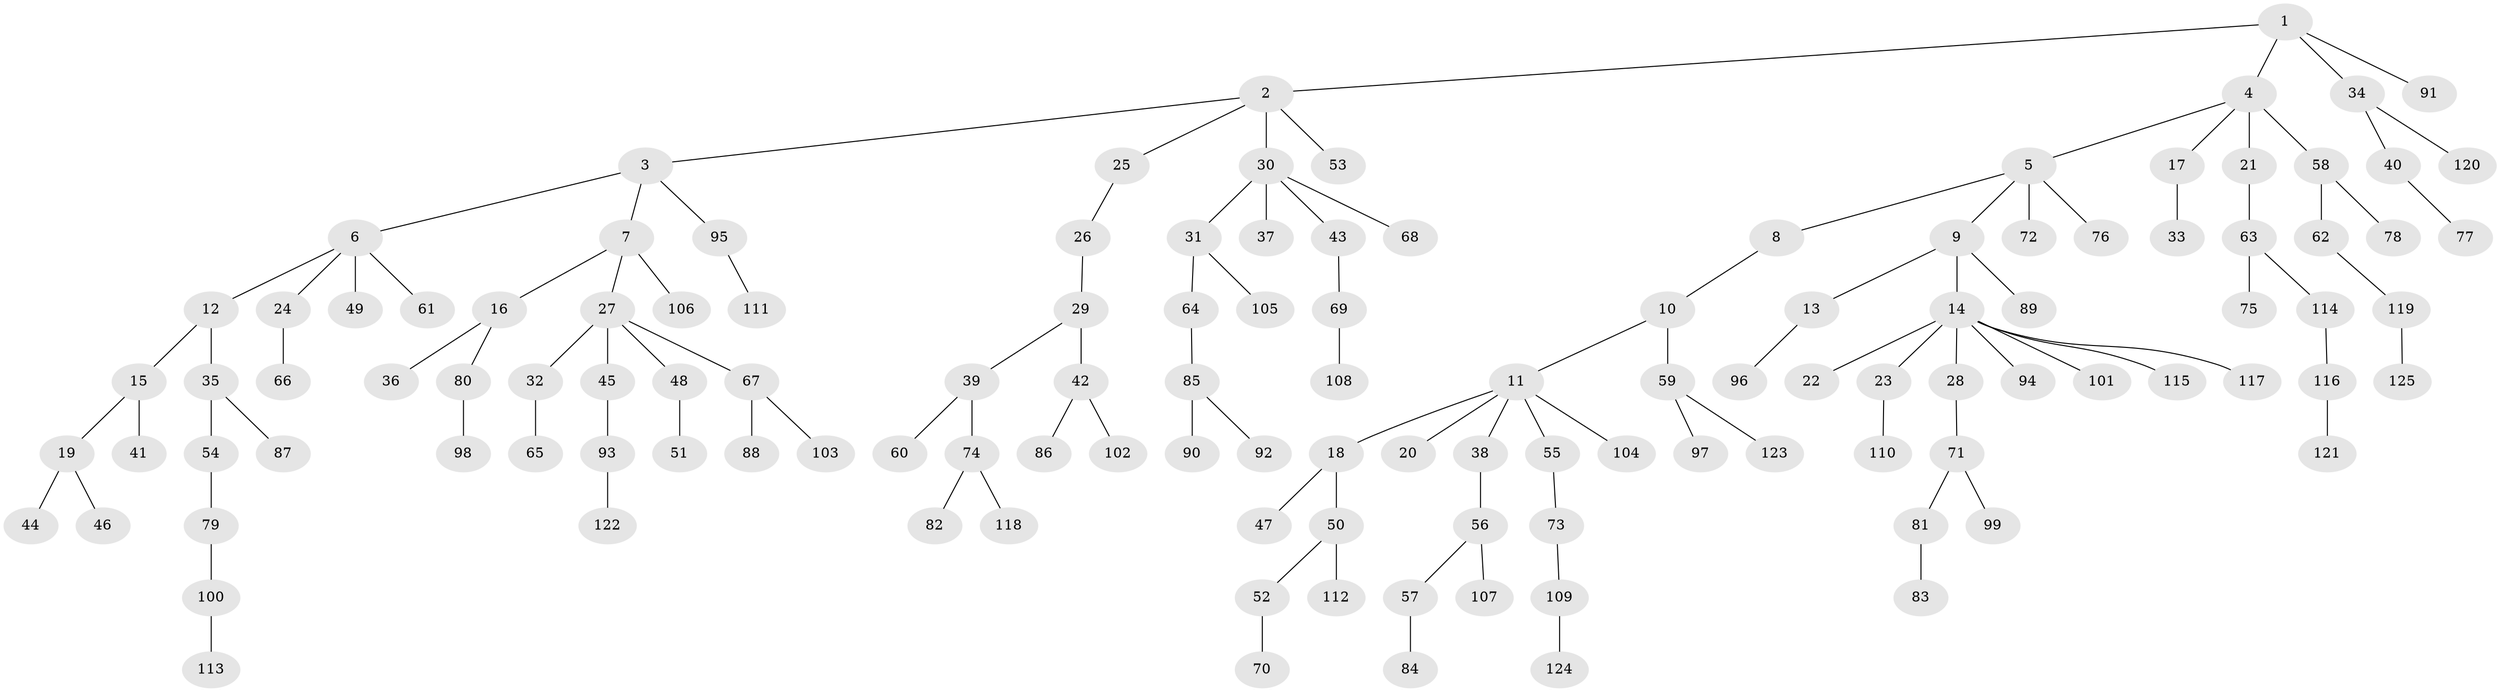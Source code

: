 // Generated by graph-tools (version 1.1) at 2025/36/03/09/25 02:36:55]
// undirected, 125 vertices, 124 edges
graph export_dot {
graph [start="1"]
  node [color=gray90,style=filled];
  1;
  2;
  3;
  4;
  5;
  6;
  7;
  8;
  9;
  10;
  11;
  12;
  13;
  14;
  15;
  16;
  17;
  18;
  19;
  20;
  21;
  22;
  23;
  24;
  25;
  26;
  27;
  28;
  29;
  30;
  31;
  32;
  33;
  34;
  35;
  36;
  37;
  38;
  39;
  40;
  41;
  42;
  43;
  44;
  45;
  46;
  47;
  48;
  49;
  50;
  51;
  52;
  53;
  54;
  55;
  56;
  57;
  58;
  59;
  60;
  61;
  62;
  63;
  64;
  65;
  66;
  67;
  68;
  69;
  70;
  71;
  72;
  73;
  74;
  75;
  76;
  77;
  78;
  79;
  80;
  81;
  82;
  83;
  84;
  85;
  86;
  87;
  88;
  89;
  90;
  91;
  92;
  93;
  94;
  95;
  96;
  97;
  98;
  99;
  100;
  101;
  102;
  103;
  104;
  105;
  106;
  107;
  108;
  109;
  110;
  111;
  112;
  113;
  114;
  115;
  116;
  117;
  118;
  119;
  120;
  121;
  122;
  123;
  124;
  125;
  1 -- 2;
  1 -- 4;
  1 -- 34;
  1 -- 91;
  2 -- 3;
  2 -- 25;
  2 -- 30;
  2 -- 53;
  3 -- 6;
  3 -- 7;
  3 -- 95;
  4 -- 5;
  4 -- 17;
  4 -- 21;
  4 -- 58;
  5 -- 8;
  5 -- 9;
  5 -- 72;
  5 -- 76;
  6 -- 12;
  6 -- 24;
  6 -- 49;
  6 -- 61;
  7 -- 16;
  7 -- 27;
  7 -- 106;
  8 -- 10;
  9 -- 13;
  9 -- 14;
  9 -- 89;
  10 -- 11;
  10 -- 59;
  11 -- 18;
  11 -- 20;
  11 -- 38;
  11 -- 55;
  11 -- 104;
  12 -- 15;
  12 -- 35;
  13 -- 96;
  14 -- 22;
  14 -- 23;
  14 -- 28;
  14 -- 94;
  14 -- 101;
  14 -- 115;
  14 -- 117;
  15 -- 19;
  15 -- 41;
  16 -- 36;
  16 -- 80;
  17 -- 33;
  18 -- 47;
  18 -- 50;
  19 -- 44;
  19 -- 46;
  21 -- 63;
  23 -- 110;
  24 -- 66;
  25 -- 26;
  26 -- 29;
  27 -- 32;
  27 -- 45;
  27 -- 48;
  27 -- 67;
  28 -- 71;
  29 -- 39;
  29 -- 42;
  30 -- 31;
  30 -- 37;
  30 -- 43;
  30 -- 68;
  31 -- 64;
  31 -- 105;
  32 -- 65;
  34 -- 40;
  34 -- 120;
  35 -- 54;
  35 -- 87;
  38 -- 56;
  39 -- 60;
  39 -- 74;
  40 -- 77;
  42 -- 86;
  42 -- 102;
  43 -- 69;
  45 -- 93;
  48 -- 51;
  50 -- 52;
  50 -- 112;
  52 -- 70;
  54 -- 79;
  55 -- 73;
  56 -- 57;
  56 -- 107;
  57 -- 84;
  58 -- 62;
  58 -- 78;
  59 -- 97;
  59 -- 123;
  62 -- 119;
  63 -- 75;
  63 -- 114;
  64 -- 85;
  67 -- 88;
  67 -- 103;
  69 -- 108;
  71 -- 81;
  71 -- 99;
  73 -- 109;
  74 -- 82;
  74 -- 118;
  79 -- 100;
  80 -- 98;
  81 -- 83;
  85 -- 90;
  85 -- 92;
  93 -- 122;
  95 -- 111;
  100 -- 113;
  109 -- 124;
  114 -- 116;
  116 -- 121;
  119 -- 125;
}
